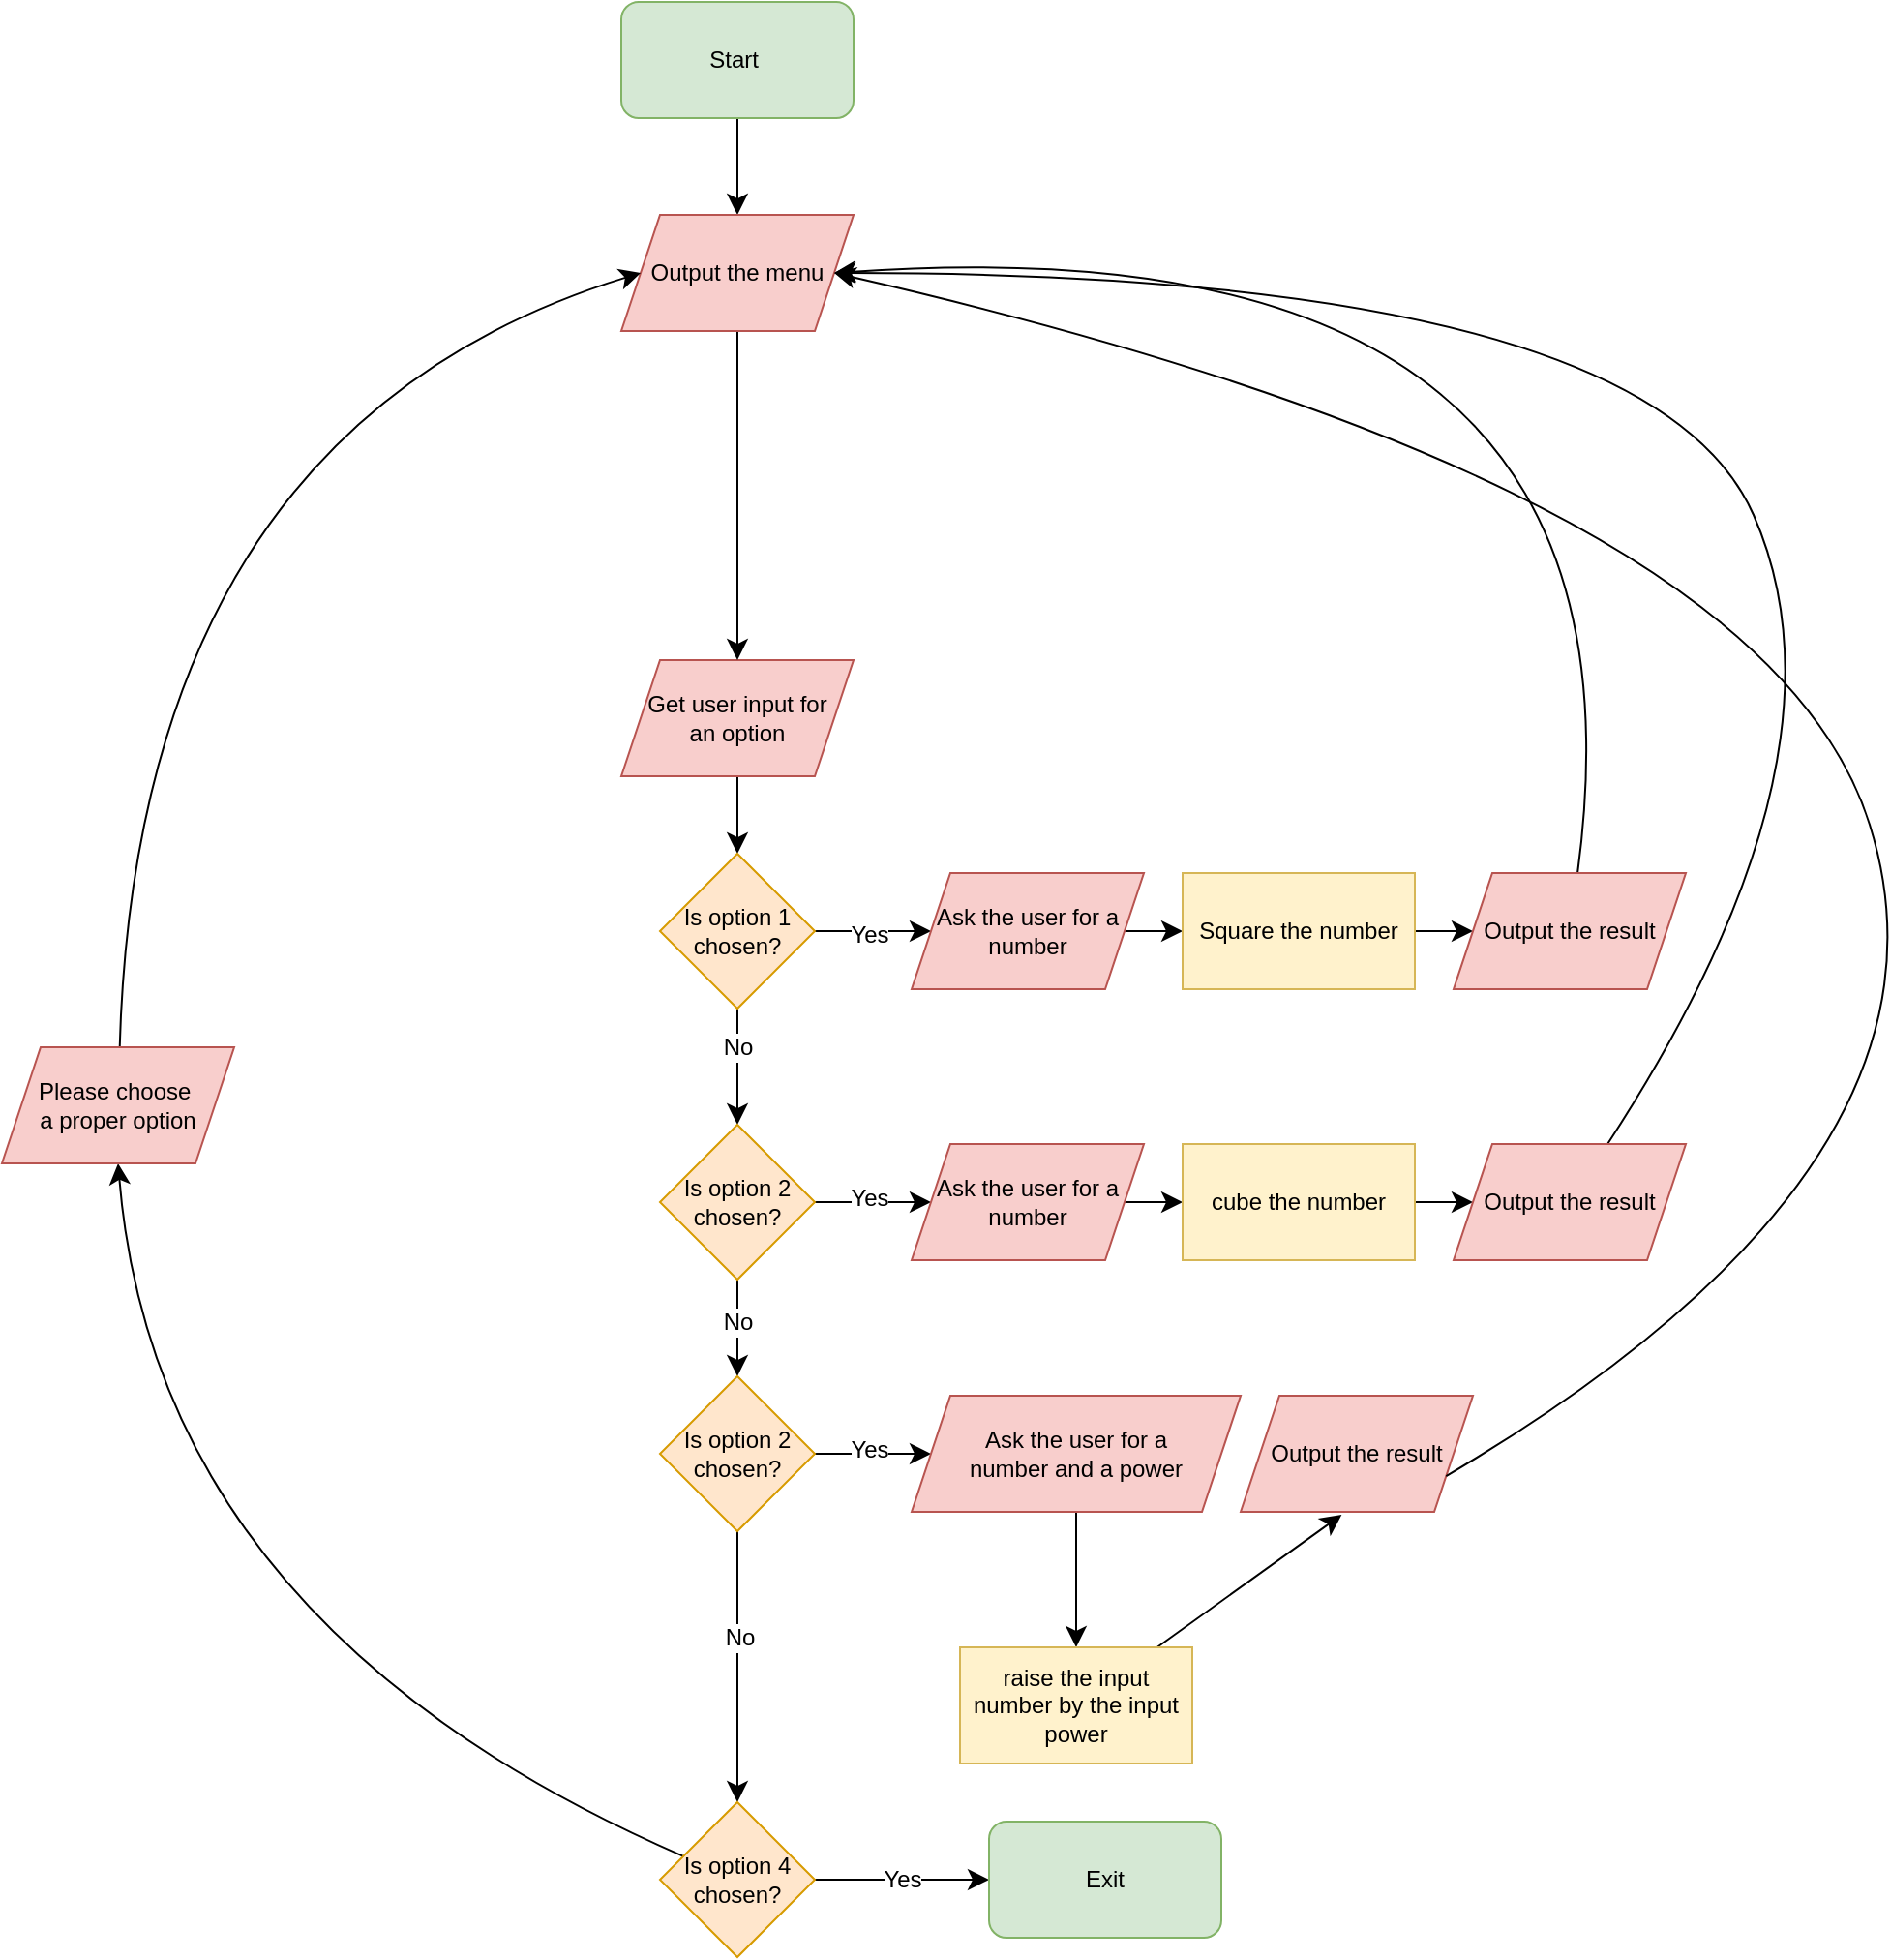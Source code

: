 <mxfile version="24.3.0" type="github">
  <diagram name="Page-1" id="2kFZZ2qKpEkKbrDlE8RA">
    <mxGraphModel dx="1091" dy="1220" grid="1" gridSize="10" guides="1" tooltips="1" connect="1" arrows="1" fold="1" page="1" pageScale="1" pageWidth="850" pageHeight="1100" math="0" shadow="0">
      <root>
        <mxCell id="0" />
        <mxCell id="1" parent="0" />
        <mxCell id="u4Hfbzso4hMCAY0et0Ov-24" value="" style="edgeStyle=none;curved=1;rounded=0;orthogonalLoop=1;jettySize=auto;html=1;fontSize=12;startSize=8;endSize=8;" edge="1" parent="1" source="u4Hfbzso4hMCAY0et0Ov-1" target="u4Hfbzso4hMCAY0et0Ov-23">
          <mxGeometry relative="1" as="geometry" />
        </mxCell>
        <mxCell id="u4Hfbzso4hMCAY0et0Ov-1" value="Start&amp;nbsp;" style="rounded=1;whiteSpace=wrap;html=1;fillColor=#d5e8d4;strokeColor=#82b366;" vertex="1" parent="1">
          <mxGeometry x="410" y="10" width="120" height="60" as="geometry" />
        </mxCell>
        <mxCell id="u4Hfbzso4hMCAY0et0Ov-10" value="" style="edgeStyle=none;curved=1;rounded=0;orthogonalLoop=1;jettySize=auto;html=1;fontSize=12;startSize=8;endSize=8;" edge="1" parent="1" source="u4Hfbzso4hMCAY0et0Ov-8" target="u4Hfbzso4hMCAY0et0Ov-9">
          <mxGeometry relative="1" as="geometry" />
        </mxCell>
        <mxCell id="u4Hfbzso4hMCAY0et0Ov-8" value="Get user input for&lt;div&gt;an option&lt;/div&gt;" style="shape=parallelogram;perimeter=parallelogramPerimeter;whiteSpace=wrap;html=1;fixedSize=1;fillColor=#f8cecc;strokeColor=#b85450;" vertex="1" parent="1">
          <mxGeometry x="410" y="350" width="120" height="60" as="geometry" />
        </mxCell>
        <mxCell id="u4Hfbzso4hMCAY0et0Ov-15" value="" style="edgeStyle=none;curved=1;rounded=0;orthogonalLoop=1;jettySize=auto;html=1;fontSize=12;startSize=8;endSize=8;" edge="1" parent="1" source="u4Hfbzso4hMCAY0et0Ov-9" target="u4Hfbzso4hMCAY0et0Ov-14">
          <mxGeometry relative="1" as="geometry" />
        </mxCell>
        <mxCell id="u4Hfbzso4hMCAY0et0Ov-16" value="Yes" style="edgeLabel;html=1;align=center;verticalAlign=middle;resizable=0;points=[];fontSize=12;" vertex="1" connectable="0" parent="u4Hfbzso4hMCAY0et0Ov-15">
          <mxGeometry x="-0.089" y="-2" relative="1" as="geometry">
            <mxPoint as="offset" />
          </mxGeometry>
        </mxCell>
        <mxCell id="u4Hfbzso4hMCAY0et0Ov-30" value="" style="edgeStyle=none;curved=1;rounded=0;orthogonalLoop=1;jettySize=auto;html=1;fontSize=12;startSize=8;endSize=8;" edge="1" parent="1" source="u4Hfbzso4hMCAY0et0Ov-9" target="u4Hfbzso4hMCAY0et0Ov-26">
          <mxGeometry relative="1" as="geometry" />
        </mxCell>
        <mxCell id="u4Hfbzso4hMCAY0et0Ov-48" value="No" style="edgeLabel;html=1;align=center;verticalAlign=middle;resizable=0;points=[];fontSize=12;" vertex="1" connectable="0" parent="u4Hfbzso4hMCAY0et0Ov-30">
          <mxGeometry x="-0.333" relative="1" as="geometry">
            <mxPoint as="offset" />
          </mxGeometry>
        </mxCell>
        <mxCell id="u4Hfbzso4hMCAY0et0Ov-9" value="Is option 1&lt;div&gt;chosen?&lt;/div&gt;" style="rhombus;whiteSpace=wrap;html=1;fillColor=#ffe6cc;strokeColor=#d79b00;" vertex="1" parent="1">
          <mxGeometry x="430" y="450" width="80" height="80" as="geometry" />
        </mxCell>
        <mxCell id="u4Hfbzso4hMCAY0et0Ov-18" value="" style="edgeStyle=none;curved=1;rounded=0;orthogonalLoop=1;jettySize=auto;html=1;fontSize=12;startSize=8;endSize=8;" edge="1" parent="1" source="u4Hfbzso4hMCAY0et0Ov-14" target="u4Hfbzso4hMCAY0et0Ov-17">
          <mxGeometry relative="1" as="geometry" />
        </mxCell>
        <mxCell id="u4Hfbzso4hMCAY0et0Ov-14" value="Ask the user for a&lt;div&gt;number&lt;/div&gt;" style="shape=parallelogram;perimeter=parallelogramPerimeter;whiteSpace=wrap;html=1;fixedSize=1;fillColor=#f8cecc;strokeColor=#b85450;" vertex="1" parent="1">
          <mxGeometry x="560" y="460" width="120" height="60" as="geometry" />
        </mxCell>
        <mxCell id="u4Hfbzso4hMCAY0et0Ov-20" value="" style="edgeStyle=none;curved=1;rounded=0;orthogonalLoop=1;jettySize=auto;html=1;fontSize=12;startSize=8;endSize=8;" edge="1" parent="1" source="u4Hfbzso4hMCAY0et0Ov-17" target="u4Hfbzso4hMCAY0et0Ov-19">
          <mxGeometry relative="1" as="geometry" />
        </mxCell>
        <mxCell id="u4Hfbzso4hMCAY0et0Ov-17" value="Square the number" style="rounded=0;whiteSpace=wrap;html=1;fillColor=#fff2cc;strokeColor=#d6b656;" vertex="1" parent="1">
          <mxGeometry x="700" y="460" width="120" height="60" as="geometry" />
        </mxCell>
        <mxCell id="u4Hfbzso4hMCAY0et0Ov-21" style="edgeStyle=none;curved=1;rounded=0;orthogonalLoop=1;jettySize=auto;html=1;entryX=1;entryY=0.5;entryDx=0;entryDy=0;fontSize=12;startSize=8;endSize=8;" edge="1" parent="1" source="u4Hfbzso4hMCAY0et0Ov-19" target="u4Hfbzso4hMCAY0et0Ov-23">
          <mxGeometry relative="1" as="geometry">
            <Array as="points">
              <mxPoint x="950" y="120" />
            </Array>
          </mxGeometry>
        </mxCell>
        <mxCell id="u4Hfbzso4hMCAY0et0Ov-19" value="Output the result" style="shape=parallelogram;perimeter=parallelogramPerimeter;whiteSpace=wrap;html=1;fixedSize=1;rounded=0;fillColor=#f8cecc;strokeColor=#b85450;" vertex="1" parent="1">
          <mxGeometry x="840" y="460" width="120" height="60" as="geometry" />
        </mxCell>
        <mxCell id="u4Hfbzso4hMCAY0et0Ov-25" value="" style="edgeStyle=none;curved=1;rounded=0;orthogonalLoop=1;jettySize=auto;html=1;fontSize=12;startSize=8;endSize=8;entryX=0.5;entryY=0;entryDx=0;entryDy=0;" edge="1" parent="1" source="u4Hfbzso4hMCAY0et0Ov-23" target="u4Hfbzso4hMCAY0et0Ov-8">
          <mxGeometry relative="1" as="geometry">
            <mxPoint x="470" y="210" as="targetPoint" />
          </mxGeometry>
        </mxCell>
        <mxCell id="u4Hfbzso4hMCAY0et0Ov-23" value="Output the menu" style="shape=parallelogram;perimeter=parallelogramPerimeter;whiteSpace=wrap;html=1;fixedSize=1;fillColor=#f8cecc;strokeColor=#b85450;" vertex="1" parent="1">
          <mxGeometry x="410" y="120" width="120" height="60" as="geometry" />
        </mxCell>
        <mxCell id="u4Hfbzso4hMCAY0et0Ov-34" value="" style="edgeStyle=none;curved=1;rounded=0;orthogonalLoop=1;jettySize=auto;html=1;fontSize=12;startSize=8;endSize=8;" edge="1" parent="1" source="u4Hfbzso4hMCAY0et0Ov-26" target="u4Hfbzso4hMCAY0et0Ov-27">
          <mxGeometry relative="1" as="geometry" />
        </mxCell>
        <mxCell id="u4Hfbzso4hMCAY0et0Ov-35" value="Yes" style="edgeLabel;html=1;align=center;verticalAlign=middle;resizable=0;points=[];fontSize=12;" vertex="1" connectable="0" parent="u4Hfbzso4hMCAY0et0Ov-34">
          <mxGeometry x="-0.067" y="2" relative="1" as="geometry">
            <mxPoint as="offset" />
          </mxGeometry>
        </mxCell>
        <mxCell id="u4Hfbzso4hMCAY0et0Ov-49" value="" style="edgeStyle=none;curved=1;rounded=0;orthogonalLoop=1;jettySize=auto;html=1;fontSize=12;startSize=8;endSize=8;" edge="1" parent="1" source="u4Hfbzso4hMCAY0et0Ov-26" target="u4Hfbzso4hMCAY0et0Ov-40">
          <mxGeometry relative="1" as="geometry" />
        </mxCell>
        <mxCell id="u4Hfbzso4hMCAY0et0Ov-50" value="No" style="edgeLabel;html=1;align=center;verticalAlign=middle;resizable=0;points=[];fontSize=12;" vertex="1" connectable="0" parent="u4Hfbzso4hMCAY0et0Ov-49">
          <mxGeometry x="-0.12" relative="1" as="geometry">
            <mxPoint as="offset" />
          </mxGeometry>
        </mxCell>
        <mxCell id="u4Hfbzso4hMCAY0et0Ov-26" value="Is option 2&lt;div&gt;chosen?&lt;/div&gt;" style="rhombus;whiteSpace=wrap;html=1;fillColor=#ffe6cc;strokeColor=#d79b00;" vertex="1" parent="1">
          <mxGeometry x="430" y="590" width="80" height="80" as="geometry" />
        </mxCell>
        <mxCell id="u4Hfbzso4hMCAY0et0Ov-36" value="" style="edgeStyle=none;curved=1;rounded=0;orthogonalLoop=1;jettySize=auto;html=1;fontSize=12;startSize=8;endSize=8;" edge="1" parent="1" source="u4Hfbzso4hMCAY0et0Ov-27" target="u4Hfbzso4hMCAY0et0Ov-28">
          <mxGeometry relative="1" as="geometry" />
        </mxCell>
        <mxCell id="u4Hfbzso4hMCAY0et0Ov-27" value="Ask the user for a&lt;div&gt;number&lt;/div&gt;" style="shape=parallelogram;perimeter=parallelogramPerimeter;whiteSpace=wrap;html=1;fixedSize=1;fillColor=#f8cecc;strokeColor=#b85450;" vertex="1" parent="1">
          <mxGeometry x="560" y="600" width="120" height="60" as="geometry" />
        </mxCell>
        <mxCell id="u4Hfbzso4hMCAY0et0Ov-37" value="" style="edgeStyle=none;curved=1;rounded=0;orthogonalLoop=1;jettySize=auto;html=1;fontSize=12;startSize=8;endSize=8;" edge="1" parent="1" source="u4Hfbzso4hMCAY0et0Ov-28" target="u4Hfbzso4hMCAY0et0Ov-29">
          <mxGeometry relative="1" as="geometry" />
        </mxCell>
        <mxCell id="u4Hfbzso4hMCAY0et0Ov-28" value="cube the number" style="rounded=0;whiteSpace=wrap;html=1;fillColor=#fff2cc;strokeColor=#d6b656;" vertex="1" parent="1">
          <mxGeometry x="700" y="600" width="120" height="60" as="geometry" />
        </mxCell>
        <mxCell id="u4Hfbzso4hMCAY0et0Ov-31" style="edgeStyle=none;curved=1;rounded=0;orthogonalLoop=1;jettySize=auto;html=1;entryX=1;entryY=0.5;entryDx=0;entryDy=0;fontSize=12;startSize=8;endSize=8;" edge="1" parent="1" source="u4Hfbzso4hMCAY0et0Ov-29" target="u4Hfbzso4hMCAY0et0Ov-23">
          <mxGeometry relative="1" as="geometry">
            <Array as="points">
              <mxPoint x="1050" y="400" />
              <mxPoint x="940" y="150" />
            </Array>
          </mxGeometry>
        </mxCell>
        <mxCell id="u4Hfbzso4hMCAY0et0Ov-29" value="Output the result" style="shape=parallelogram;perimeter=parallelogramPerimeter;whiteSpace=wrap;html=1;fixedSize=1;rounded=0;fillColor=#f8cecc;strokeColor=#b85450;" vertex="1" parent="1">
          <mxGeometry x="840" y="600" width="120" height="60" as="geometry" />
        </mxCell>
        <mxCell id="u4Hfbzso4hMCAY0et0Ov-38" value="" style="edgeStyle=none;curved=1;rounded=0;orthogonalLoop=1;jettySize=auto;html=1;fontSize=12;startSize=8;endSize=8;" edge="1" parent="1" source="u4Hfbzso4hMCAY0et0Ov-40" target="u4Hfbzso4hMCAY0et0Ov-42">
          <mxGeometry relative="1" as="geometry" />
        </mxCell>
        <mxCell id="u4Hfbzso4hMCAY0et0Ov-39" value="Yes" style="edgeLabel;html=1;align=center;verticalAlign=middle;resizable=0;points=[];fontSize=12;" vertex="1" connectable="0" parent="u4Hfbzso4hMCAY0et0Ov-38">
          <mxGeometry x="-0.067" y="2" relative="1" as="geometry">
            <mxPoint as="offset" />
          </mxGeometry>
        </mxCell>
        <mxCell id="u4Hfbzso4hMCAY0et0Ov-56" value="" style="edgeStyle=none;curved=1;rounded=0;orthogonalLoop=1;jettySize=auto;html=1;fontSize=12;startSize=8;endSize=8;" edge="1" parent="1" source="u4Hfbzso4hMCAY0et0Ov-40" target="u4Hfbzso4hMCAY0et0Ov-55">
          <mxGeometry relative="1" as="geometry" />
        </mxCell>
        <mxCell id="u4Hfbzso4hMCAY0et0Ov-59" value="No" style="edgeLabel;html=1;align=center;verticalAlign=middle;resizable=0;points=[];fontSize=12;" vertex="1" connectable="0" parent="u4Hfbzso4hMCAY0et0Ov-56">
          <mxGeometry x="-0.225" y="1" relative="1" as="geometry">
            <mxPoint as="offset" />
          </mxGeometry>
        </mxCell>
        <mxCell id="u4Hfbzso4hMCAY0et0Ov-40" value="Is option 2&lt;div&gt;chosen?&lt;/div&gt;" style="rhombus;whiteSpace=wrap;html=1;fillColor=#ffe6cc;strokeColor=#d79b00;" vertex="1" parent="1">
          <mxGeometry x="430" y="720" width="80" height="80" as="geometry" />
        </mxCell>
        <mxCell id="u4Hfbzso4hMCAY0et0Ov-41" value="" style="edgeStyle=none;curved=1;rounded=0;orthogonalLoop=1;jettySize=auto;html=1;fontSize=12;startSize=8;endSize=8;" edge="1" parent="1" source="u4Hfbzso4hMCAY0et0Ov-42" target="u4Hfbzso4hMCAY0et0Ov-44">
          <mxGeometry relative="1" as="geometry" />
        </mxCell>
        <mxCell id="u4Hfbzso4hMCAY0et0Ov-42" value="Ask the user for a&lt;div&gt;number and a power&lt;/div&gt;" style="shape=parallelogram;perimeter=parallelogramPerimeter;whiteSpace=wrap;html=1;fixedSize=1;fillColor=#f8cecc;strokeColor=#b85450;" vertex="1" parent="1">
          <mxGeometry x="560" y="730" width="170" height="60" as="geometry" />
        </mxCell>
        <mxCell id="u4Hfbzso4hMCAY0et0Ov-43" value="" style="edgeStyle=none;curved=1;rounded=0;orthogonalLoop=1;jettySize=auto;html=1;fontSize=12;startSize=8;endSize=8;entryX=0.435;entryY=1.025;entryDx=0;entryDy=0;entryPerimeter=0;" edge="1" parent="1" source="u4Hfbzso4hMCAY0et0Ov-44" target="u4Hfbzso4hMCAY0et0Ov-45">
          <mxGeometry relative="1" as="geometry">
            <mxPoint x="810" y="840" as="targetPoint" />
          </mxGeometry>
        </mxCell>
        <mxCell id="u4Hfbzso4hMCAY0et0Ov-44" value="raise the input number by the input power" style="rounded=0;whiteSpace=wrap;html=1;fillColor=#fff2cc;strokeColor=#d6b656;" vertex="1" parent="1">
          <mxGeometry x="585" y="860" width="120" height="60" as="geometry" />
        </mxCell>
        <mxCell id="u4Hfbzso4hMCAY0et0Ov-45" value="Output the result" style="shape=parallelogram;perimeter=parallelogramPerimeter;whiteSpace=wrap;html=1;fixedSize=1;rounded=0;fillColor=#f8cecc;strokeColor=#b85450;" vertex="1" parent="1">
          <mxGeometry x="730" y="730" width="120" height="60" as="geometry" />
        </mxCell>
        <mxCell id="u4Hfbzso4hMCAY0et0Ov-53" style="edgeStyle=none;curved=1;rounded=0;orthogonalLoop=1;jettySize=auto;html=1;entryX=1;entryY=0.5;entryDx=0;entryDy=0;fontSize=12;startSize=8;endSize=8;exitX=1;exitY=0.75;exitDx=0;exitDy=0;" edge="1" parent="1" source="u4Hfbzso4hMCAY0et0Ov-45" target="u4Hfbzso4hMCAY0et0Ov-23">
          <mxGeometry relative="1" as="geometry">
            <Array as="points">
              <mxPoint x="1110" y="610" />
              <mxPoint x="1000" y="260" />
            </Array>
          </mxGeometry>
        </mxCell>
        <mxCell id="u4Hfbzso4hMCAY0et0Ov-61" value="Yes" style="edgeStyle=none;curved=1;rounded=0;orthogonalLoop=1;jettySize=auto;html=1;fontSize=12;startSize=8;endSize=8;" edge="1" parent="1" source="u4Hfbzso4hMCAY0et0Ov-55" target="u4Hfbzso4hMCAY0et0Ov-60">
          <mxGeometry relative="1" as="geometry">
            <Array as="points" />
          </mxGeometry>
        </mxCell>
        <mxCell id="u4Hfbzso4hMCAY0et0Ov-63" style="edgeStyle=none;curved=1;rounded=0;orthogonalLoop=1;jettySize=auto;html=1;entryX=0.5;entryY=1;entryDx=0;entryDy=0;fontSize=12;startSize=8;endSize=8;" edge="1" parent="1" source="u4Hfbzso4hMCAY0et0Ov-55" target="u4Hfbzso4hMCAY0et0Ov-62">
          <mxGeometry relative="1" as="geometry">
            <Array as="points">
              <mxPoint x="170" y="850" />
            </Array>
          </mxGeometry>
        </mxCell>
        <mxCell id="u4Hfbzso4hMCAY0et0Ov-55" value="Is option 4&lt;div&gt;chosen?&lt;/div&gt;" style="rhombus;whiteSpace=wrap;html=1;fillColor=#ffe6cc;strokeColor=#d79b00;" vertex="1" parent="1">
          <mxGeometry x="430" y="940" width="80" height="80" as="geometry" />
        </mxCell>
        <mxCell id="u4Hfbzso4hMCAY0et0Ov-60" value="Exit" style="rounded=1;whiteSpace=wrap;html=1;fillColor=#d5e8d4;strokeColor=#82b366;" vertex="1" parent="1">
          <mxGeometry x="600" y="950" width="120" height="60" as="geometry" />
        </mxCell>
        <mxCell id="u4Hfbzso4hMCAY0et0Ov-64" style="edgeStyle=none;curved=1;rounded=0;orthogonalLoop=1;jettySize=auto;html=1;entryX=0;entryY=0.5;entryDx=0;entryDy=0;fontSize=12;startSize=8;endSize=8;" edge="1" parent="1" source="u4Hfbzso4hMCAY0et0Ov-62" target="u4Hfbzso4hMCAY0et0Ov-23">
          <mxGeometry relative="1" as="geometry">
            <Array as="points">
              <mxPoint x="160" y="230" />
            </Array>
          </mxGeometry>
        </mxCell>
        <mxCell id="u4Hfbzso4hMCAY0et0Ov-62" value="Please choose&amp;nbsp;&lt;div&gt;a proper option&lt;/div&gt;" style="shape=parallelogram;perimeter=parallelogramPerimeter;whiteSpace=wrap;html=1;fixedSize=1;fillColor=#f8cecc;strokeColor=#b85450;" vertex="1" parent="1">
          <mxGeometry x="90" y="550" width="120" height="60" as="geometry" />
        </mxCell>
      </root>
    </mxGraphModel>
  </diagram>
</mxfile>
